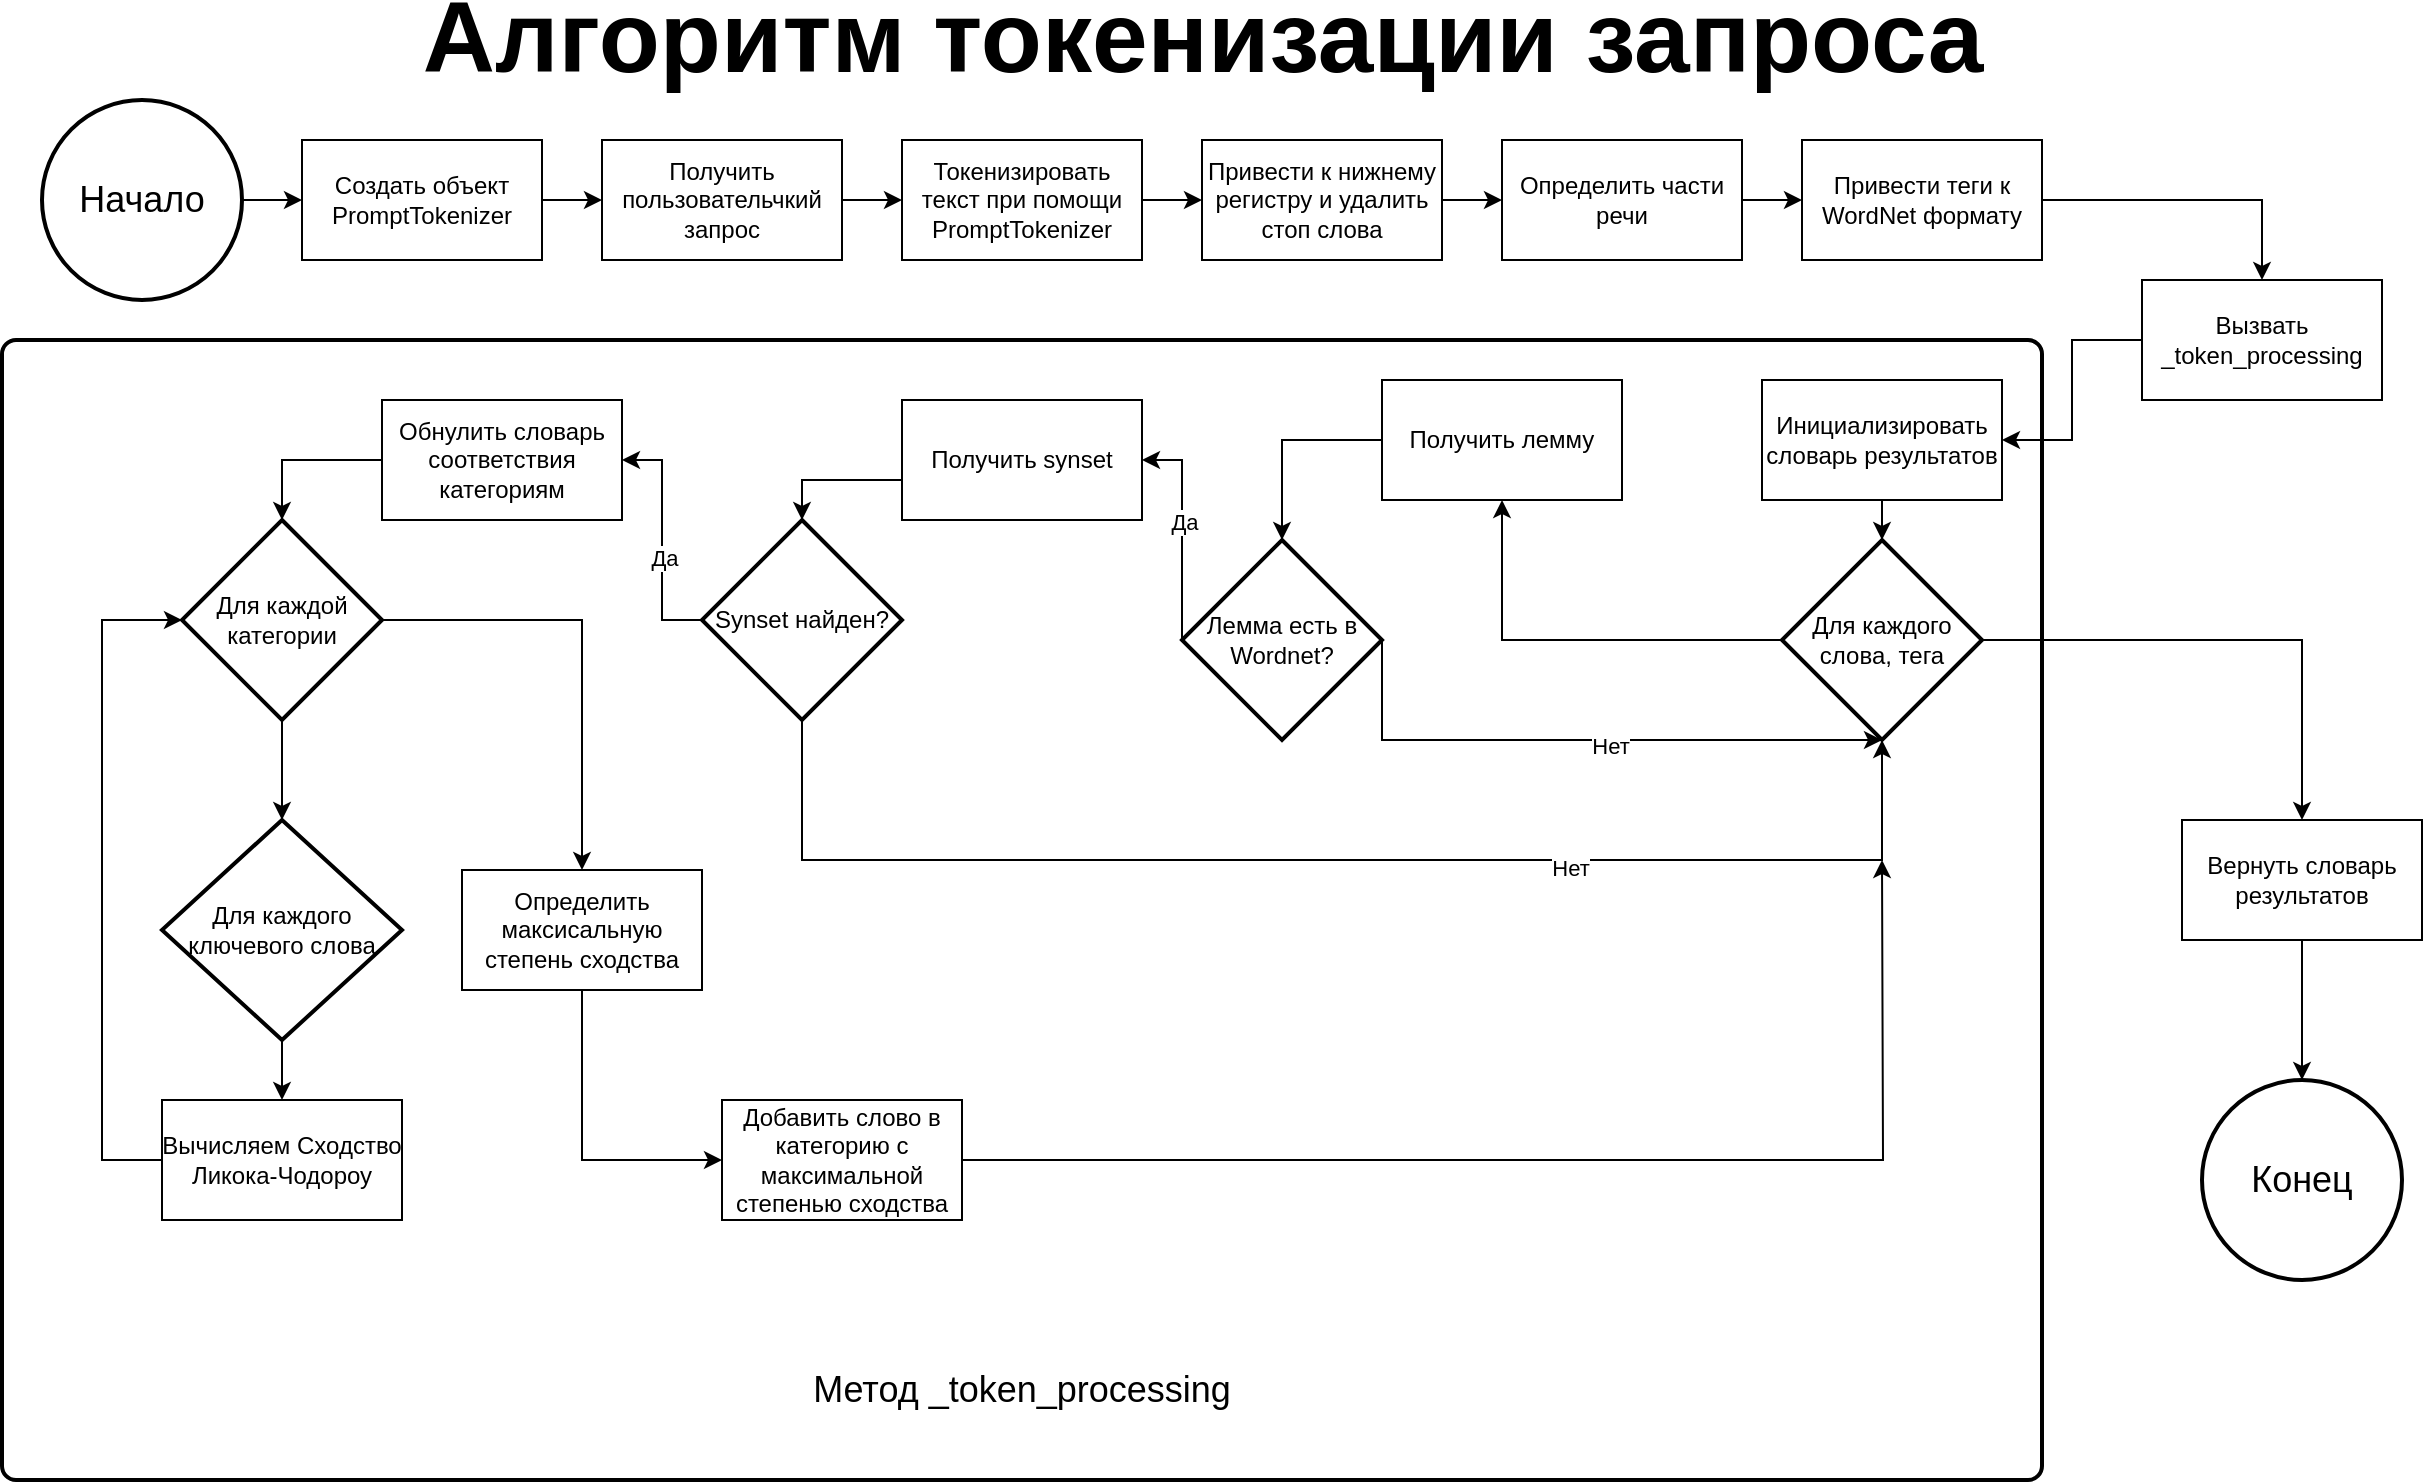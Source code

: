 <mxfile version="22.0.3" type="device">
  <diagram name="Страница — 1" id="8iH0R_JwKjbWJc3oIl61">
    <mxGraphModel dx="1418" dy="820" grid="1" gridSize="10" guides="1" tooltips="1" connect="1" arrows="1" fold="1" page="1" pageScale="1" pageWidth="827" pageHeight="1169" math="0" shadow="0">
      <root>
        <mxCell id="0" />
        <mxCell id="1" parent="0" />
        <mxCell id="nVUHK_DAODnr5wU3C56I-12" value="" style="edgeStyle=orthogonalEdgeStyle;rounded=0;orthogonalLoop=1;jettySize=auto;html=1;exitX=1;exitY=0.5;exitDx=0;exitDy=0;exitPerimeter=0;" parent="1" source="nVUHK_DAODnr5wU3C56I-59" target="nVUHK_DAODnr5wU3C56I-3" edge="1">
          <mxGeometry relative="1" as="geometry">
            <mxPoint x="280" y="250" as="sourcePoint" />
          </mxGeometry>
        </mxCell>
        <mxCell id="nVUHK_DAODnr5wU3C56I-13" value="" style="edgeStyle=orthogonalEdgeStyle;rounded=0;orthogonalLoop=1;jettySize=auto;html=1;" parent="1" source="nVUHK_DAODnr5wU3C56I-3" target="nVUHK_DAODnr5wU3C56I-4" edge="1">
          <mxGeometry relative="1" as="geometry" />
        </mxCell>
        <mxCell id="nVUHK_DAODnr5wU3C56I-3" value="Создать объект PromptTokenizer" style="whiteSpace=wrap;html=1;" parent="1" vertex="1">
          <mxGeometry x="310" y="220" width="120" height="60" as="geometry" />
        </mxCell>
        <mxCell id="nVUHK_DAODnr5wU3C56I-14" value="" style="edgeStyle=orthogonalEdgeStyle;rounded=0;orthogonalLoop=1;jettySize=auto;html=1;" parent="1" source="nVUHK_DAODnr5wU3C56I-4" target="nVUHK_DAODnr5wU3C56I-6" edge="1">
          <mxGeometry relative="1" as="geometry" />
        </mxCell>
        <mxCell id="nVUHK_DAODnr5wU3C56I-4" value="Получить пользовательчкий запрос" style="rounded=0;whiteSpace=wrap;html=1;" parent="1" vertex="1">
          <mxGeometry x="460" y="220" width="120" height="60" as="geometry" />
        </mxCell>
        <mxCell id="nVUHK_DAODnr5wU3C56I-15" value="" style="edgeStyle=orthogonalEdgeStyle;rounded=0;orthogonalLoop=1;jettySize=auto;html=1;" parent="1" source="nVUHK_DAODnr5wU3C56I-6" target="nVUHK_DAODnr5wU3C56I-7" edge="1">
          <mxGeometry relative="1" as="geometry" />
        </mxCell>
        <mxCell id="nVUHK_DAODnr5wU3C56I-6" value="Токенизировать текст при помощи PromptTokenizer" style="whiteSpace=wrap;html=1;" parent="1" vertex="1">
          <mxGeometry x="610" y="220" width="120" height="60" as="geometry" />
        </mxCell>
        <mxCell id="nVUHK_DAODnr5wU3C56I-16" value="" style="edgeStyle=orthogonalEdgeStyle;rounded=0;orthogonalLoop=1;jettySize=auto;html=1;" parent="1" source="nVUHK_DAODnr5wU3C56I-7" target="nVUHK_DAODnr5wU3C56I-8" edge="1">
          <mxGeometry relative="1" as="geometry" />
        </mxCell>
        <mxCell id="nVUHK_DAODnr5wU3C56I-7" value="Привести к нижнему регистру и удалить стоп слова" style="whiteSpace=wrap;html=1;" parent="1" vertex="1">
          <mxGeometry x="760" y="220" width="120" height="60" as="geometry" />
        </mxCell>
        <mxCell id="nVUHK_DAODnr5wU3C56I-17" value="" style="edgeStyle=orthogonalEdgeStyle;rounded=0;orthogonalLoop=1;jettySize=auto;html=1;" parent="1" source="nVUHK_DAODnr5wU3C56I-8" target="nVUHK_DAODnr5wU3C56I-9" edge="1">
          <mxGeometry relative="1" as="geometry" />
        </mxCell>
        <mxCell id="nVUHK_DAODnr5wU3C56I-8" value="Определить части речи" style="whiteSpace=wrap;html=1;" parent="1" vertex="1">
          <mxGeometry x="910" y="220" width="120" height="60" as="geometry" />
        </mxCell>
        <mxCell id="nVUHK_DAODnr5wU3C56I-9" value="Привести теги к WordNet формату" style="whiteSpace=wrap;html=1;" parent="1" vertex="1">
          <mxGeometry x="1060" y="220" width="120" height="60" as="geometry" />
        </mxCell>
        <mxCell id="nVUHK_DAODnr5wU3C56I-11" style="edgeStyle=orthogonalEdgeStyle;rounded=0;orthogonalLoop=1;jettySize=auto;html=1;entryX=0.5;entryY=0;entryDx=0;entryDy=0;entryPerimeter=0;" parent="1" source="nVUHK_DAODnr5wU3C56I-9" target="nVUHK_DAODnr5wU3C56I-20" edge="1">
          <mxGeometry relative="1" as="geometry">
            <mxPoint x="1280" y="300" as="targetPoint" />
          </mxGeometry>
        </mxCell>
        <mxCell id="nVUHK_DAODnr5wU3C56I-18" value="" style="rounded=1;whiteSpace=wrap;html=1;absoluteArcSize=1;arcSize=14;strokeWidth=2;" parent="1" vertex="1">
          <mxGeometry x="160" y="320" width="1020" height="570" as="geometry" />
        </mxCell>
        <mxCell id="nVUHK_DAODnr5wU3C56I-21" style="edgeStyle=orthogonalEdgeStyle;rounded=0;orthogonalLoop=1;jettySize=auto;html=1;entryX=1;entryY=0.5;entryDx=0;entryDy=0;" parent="1" source="nVUHK_DAODnr5wU3C56I-20" target="nVUHK_DAODnr5wU3C56I-22" edge="1">
          <mxGeometry relative="1" as="geometry" />
        </mxCell>
        <mxCell id="nVUHK_DAODnr5wU3C56I-20" value="Вызвать _token_processing" style="rounded=0;whiteSpace=wrap;html=1;" parent="1" vertex="1">
          <mxGeometry x="1230" y="290" width="120" height="60" as="geometry" />
        </mxCell>
        <mxCell id="nVUHK_DAODnr5wU3C56I-24" value="" style="edgeStyle=orthogonalEdgeStyle;rounded=0;orthogonalLoop=1;jettySize=auto;html=1;" parent="1" source="nVUHK_DAODnr5wU3C56I-22" target="nVUHK_DAODnr5wU3C56I-23" edge="1">
          <mxGeometry relative="1" as="geometry" />
        </mxCell>
        <mxCell id="nVUHK_DAODnr5wU3C56I-22" value="Инициализировать словарь результатов" style="rounded=0;whiteSpace=wrap;html=1;" parent="1" vertex="1">
          <mxGeometry x="1040" y="340" width="120" height="60" as="geometry" />
        </mxCell>
        <mxCell id="nVUHK_DAODnr5wU3C56I-26" value="" style="edgeStyle=orthogonalEdgeStyle;rounded=0;orthogonalLoop=1;jettySize=auto;html=1;" parent="1" source="nVUHK_DAODnr5wU3C56I-23" target="nVUHK_DAODnr5wU3C56I-25" edge="1">
          <mxGeometry relative="1" as="geometry" />
        </mxCell>
        <mxCell id="nVUHK_DAODnr5wU3C56I-56" style="edgeStyle=orthogonalEdgeStyle;rounded=0;orthogonalLoop=1;jettySize=auto;html=1;" parent="1" source="nVUHK_DAODnr5wU3C56I-23" target="nVUHK_DAODnr5wU3C56I-55" edge="1">
          <mxGeometry relative="1" as="geometry" />
        </mxCell>
        <mxCell id="nVUHK_DAODnr5wU3C56I-23" value="Для каждого слова, тега" style="strokeWidth=2;html=1;shape=mxgraph.flowchart.decision;whiteSpace=wrap;" parent="1" vertex="1">
          <mxGeometry x="1050" y="420" width="100" height="100" as="geometry" />
        </mxCell>
        <mxCell id="nVUHK_DAODnr5wU3C56I-25" value="Получить лемму" style="rounded=0;whiteSpace=wrap;html=1;" parent="1" vertex="1">
          <mxGeometry x="850" y="340" width="120" height="60" as="geometry" />
        </mxCell>
        <mxCell id="nVUHK_DAODnr5wU3C56I-29" style="edgeStyle=orthogonalEdgeStyle;rounded=0;orthogonalLoop=1;jettySize=auto;html=1;entryX=0.5;entryY=1;entryDx=0;entryDy=0;entryPerimeter=0;exitX=1;exitY=0.5;exitDx=0;exitDy=0;exitPerimeter=0;" parent="1" source="nVUHK_DAODnr5wU3C56I-27" target="nVUHK_DAODnr5wU3C56I-23" edge="1">
          <mxGeometry relative="1" as="geometry">
            <Array as="points">
              <mxPoint x="850" y="520" />
            </Array>
          </mxGeometry>
        </mxCell>
        <mxCell id="nVUHK_DAODnr5wU3C56I-30" value="Нет" style="edgeLabel;html=1;align=center;verticalAlign=middle;resizable=0;points=[];" parent="nVUHK_DAODnr5wU3C56I-29" vertex="1" connectable="0">
          <mxGeometry x="0.091" y="-3" relative="1" as="geometry">
            <mxPoint as="offset" />
          </mxGeometry>
        </mxCell>
        <mxCell id="nVUHK_DAODnr5wU3C56I-32" style="edgeStyle=orthogonalEdgeStyle;rounded=0;orthogonalLoop=1;jettySize=auto;html=1;entryX=1;entryY=0.5;entryDx=0;entryDy=0;exitX=0;exitY=0.5;exitDx=0;exitDy=0;exitPerimeter=0;" parent="1" source="nVUHK_DAODnr5wU3C56I-27" target="nVUHK_DAODnr5wU3C56I-31" edge="1">
          <mxGeometry relative="1" as="geometry">
            <Array as="points">
              <mxPoint x="750" y="380" />
            </Array>
          </mxGeometry>
        </mxCell>
        <mxCell id="nVUHK_DAODnr5wU3C56I-33" value="Да" style="edgeLabel;html=1;align=center;verticalAlign=middle;resizable=0;points=[];" parent="nVUHK_DAODnr5wU3C56I-32" vertex="1" connectable="0">
          <mxGeometry x="0.085" y="-1" relative="1" as="geometry">
            <mxPoint as="offset" />
          </mxGeometry>
        </mxCell>
        <mxCell id="nVUHK_DAODnr5wU3C56I-27" value="Лемма есть в Wordnet?" style="strokeWidth=2;html=1;shape=mxgraph.flowchart.decision;whiteSpace=wrap;" parent="1" vertex="1">
          <mxGeometry x="750" y="420" width="100" height="100" as="geometry" />
        </mxCell>
        <mxCell id="nVUHK_DAODnr5wU3C56I-28" style="edgeStyle=orthogonalEdgeStyle;rounded=0;orthogonalLoop=1;jettySize=auto;html=1;entryX=0.5;entryY=0;entryDx=0;entryDy=0;entryPerimeter=0;" parent="1" source="nVUHK_DAODnr5wU3C56I-25" target="nVUHK_DAODnr5wU3C56I-27" edge="1">
          <mxGeometry relative="1" as="geometry">
            <Array as="points">
              <mxPoint x="800" y="370" />
            </Array>
          </mxGeometry>
        </mxCell>
        <mxCell id="nVUHK_DAODnr5wU3C56I-31" value="Получить synset" style="rounded=0;whiteSpace=wrap;html=1;" parent="1" vertex="1">
          <mxGeometry x="610" y="350" width="120" height="60" as="geometry" />
        </mxCell>
        <mxCell id="nVUHK_DAODnr5wU3C56I-39" style="edgeStyle=orthogonalEdgeStyle;rounded=0;orthogonalLoop=1;jettySize=auto;html=1;entryX=1;entryY=0.5;entryDx=0;entryDy=0;" parent="1" source="nVUHK_DAODnr5wU3C56I-34" target="nVUHK_DAODnr5wU3C56I-38" edge="1">
          <mxGeometry relative="1" as="geometry" />
        </mxCell>
        <mxCell id="nVUHK_DAODnr5wU3C56I-40" value="Да" style="edgeLabel;html=1;align=center;verticalAlign=middle;resizable=0;points=[];" parent="nVUHK_DAODnr5wU3C56I-39" vertex="1" connectable="0">
          <mxGeometry x="-0.144" y="-1" relative="1" as="geometry">
            <mxPoint as="offset" />
          </mxGeometry>
        </mxCell>
        <mxCell id="nVUHK_DAODnr5wU3C56I-34" value="Synset найден?" style="strokeWidth=2;html=1;shape=mxgraph.flowchart.decision;whiteSpace=wrap;" parent="1" vertex="1">
          <mxGeometry x="510" y="410" width="100" height="100" as="geometry" />
        </mxCell>
        <mxCell id="nVUHK_DAODnr5wU3C56I-35" style="edgeStyle=orthogonalEdgeStyle;rounded=0;orthogonalLoop=1;jettySize=auto;html=1;entryX=0.5;entryY=0;entryDx=0;entryDy=0;entryPerimeter=0;" parent="1" source="nVUHK_DAODnr5wU3C56I-31" target="nVUHK_DAODnr5wU3C56I-34" edge="1">
          <mxGeometry relative="1" as="geometry">
            <Array as="points">
              <mxPoint x="560" y="390" />
            </Array>
          </mxGeometry>
        </mxCell>
        <mxCell id="nVUHK_DAODnr5wU3C56I-36" style="edgeStyle=orthogonalEdgeStyle;rounded=0;orthogonalLoop=1;jettySize=auto;html=1;entryX=0.5;entryY=1;entryDx=0;entryDy=0;entryPerimeter=0;" parent="1" source="nVUHK_DAODnr5wU3C56I-34" target="nVUHK_DAODnr5wU3C56I-23" edge="1">
          <mxGeometry relative="1" as="geometry">
            <mxPoint x="1070" y="520" as="targetPoint" />
            <Array as="points">
              <mxPoint x="560" y="580" />
              <mxPoint x="1100" y="580" />
            </Array>
          </mxGeometry>
        </mxCell>
        <mxCell id="nVUHK_DAODnr5wU3C56I-37" value="Нет" style="edgeLabel;html=1;align=center;verticalAlign=middle;resizable=0;points=[];" parent="nVUHK_DAODnr5wU3C56I-36" vertex="1" connectable="0">
          <mxGeometry x="0.354" y="-4" relative="1" as="geometry">
            <mxPoint as="offset" />
          </mxGeometry>
        </mxCell>
        <mxCell id="nVUHK_DAODnr5wU3C56I-38" value="Обнулить словарь соответствия категориям" style="rounded=0;whiteSpace=wrap;html=1;" parent="1" vertex="1">
          <mxGeometry x="350" y="350" width="120" height="60" as="geometry" />
        </mxCell>
        <mxCell id="nVUHK_DAODnr5wU3C56I-44" value="" style="edgeStyle=orthogonalEdgeStyle;rounded=0;orthogonalLoop=1;jettySize=auto;html=1;" parent="1" source="nVUHK_DAODnr5wU3C56I-41" target="nVUHK_DAODnr5wU3C56I-43" edge="1">
          <mxGeometry relative="1" as="geometry" />
        </mxCell>
        <mxCell id="nVUHK_DAODnr5wU3C56I-50" style="edgeStyle=orthogonalEdgeStyle;rounded=0;orthogonalLoop=1;jettySize=auto;html=1;entryX=0.5;entryY=0;entryDx=0;entryDy=0;" parent="1" source="nVUHK_DAODnr5wU3C56I-41" target="nVUHK_DAODnr5wU3C56I-48" edge="1">
          <mxGeometry relative="1" as="geometry" />
        </mxCell>
        <mxCell id="nVUHK_DAODnr5wU3C56I-41" value="Для каждой категории" style="strokeWidth=2;html=1;shape=mxgraph.flowchart.decision;whiteSpace=wrap;" parent="1" vertex="1">
          <mxGeometry x="250" y="410" width="100" height="100" as="geometry" />
        </mxCell>
        <mxCell id="nVUHK_DAODnr5wU3C56I-42" style="edgeStyle=orthogonalEdgeStyle;rounded=0;orthogonalLoop=1;jettySize=auto;html=1;entryX=0.5;entryY=0;entryDx=0;entryDy=0;entryPerimeter=0;" parent="1" source="nVUHK_DAODnr5wU3C56I-38" target="nVUHK_DAODnr5wU3C56I-41" edge="1">
          <mxGeometry relative="1" as="geometry">
            <Array as="points">
              <mxPoint x="300" y="380" />
            </Array>
          </mxGeometry>
        </mxCell>
        <mxCell id="nVUHK_DAODnr5wU3C56I-46" value="" style="edgeStyle=orthogonalEdgeStyle;rounded=0;orthogonalLoop=1;jettySize=auto;html=1;" parent="1" source="nVUHK_DAODnr5wU3C56I-43" target="nVUHK_DAODnr5wU3C56I-45" edge="1">
          <mxGeometry relative="1" as="geometry" />
        </mxCell>
        <mxCell id="nVUHK_DAODnr5wU3C56I-43" value="Для каждого ключевого слова" style="strokeWidth=2;html=1;shape=mxgraph.flowchart.decision;whiteSpace=wrap;" parent="1" vertex="1">
          <mxGeometry x="240" y="560" width="120" height="110" as="geometry" />
        </mxCell>
        <mxCell id="nVUHK_DAODnr5wU3C56I-45" value="Вычисляем&amp;nbsp;Сходство Ликока-Чодороу&lt;span class=&quot;ZSCsVd&quot;&gt;&lt;/span&gt;&lt;div class=&quot;OvtS8d&quot;&gt;&lt;/div&gt;" style="rounded=0;whiteSpace=wrap;html=1;" parent="1" vertex="1">
          <mxGeometry x="240" y="700" width="120" height="60" as="geometry" />
        </mxCell>
        <mxCell id="nVUHK_DAODnr5wU3C56I-47" style="edgeStyle=orthogonalEdgeStyle;rounded=0;orthogonalLoop=1;jettySize=auto;html=1;entryX=0;entryY=0.5;entryDx=0;entryDy=0;entryPerimeter=0;" parent="1" source="nVUHK_DAODnr5wU3C56I-45" target="nVUHK_DAODnr5wU3C56I-41" edge="1">
          <mxGeometry relative="1" as="geometry">
            <Array as="points">
              <mxPoint x="210" y="730" />
              <mxPoint x="210" y="460" />
            </Array>
          </mxGeometry>
        </mxCell>
        <mxCell id="nVUHK_DAODnr5wU3C56I-53" style="edgeStyle=orthogonalEdgeStyle;rounded=0;orthogonalLoop=1;jettySize=auto;html=1;entryX=0;entryY=0.5;entryDx=0;entryDy=0;" parent="1" source="nVUHK_DAODnr5wU3C56I-48" target="nVUHK_DAODnr5wU3C56I-52" edge="1">
          <mxGeometry relative="1" as="geometry">
            <Array as="points">
              <mxPoint x="450" y="730" />
            </Array>
          </mxGeometry>
        </mxCell>
        <mxCell id="nVUHK_DAODnr5wU3C56I-48" value="Определить максисальную степень сходства" style="rounded=0;whiteSpace=wrap;html=1;" parent="1" vertex="1">
          <mxGeometry x="390" y="585" width="120" height="60" as="geometry" />
        </mxCell>
        <mxCell id="nVUHK_DAODnr5wU3C56I-54" style="edgeStyle=orthogonalEdgeStyle;rounded=0;orthogonalLoop=1;jettySize=auto;html=1;" parent="1" source="nVUHK_DAODnr5wU3C56I-52" edge="1">
          <mxGeometry relative="1" as="geometry">
            <mxPoint x="1100" y="580" as="targetPoint" />
          </mxGeometry>
        </mxCell>
        <mxCell id="nVUHK_DAODnr5wU3C56I-52" value="Добавить слово в категорию с максимальной степенью сходства" style="rounded=0;whiteSpace=wrap;html=1;" parent="1" vertex="1">
          <mxGeometry x="520" y="700" width="120" height="60" as="geometry" />
        </mxCell>
        <mxCell id="nVUHK_DAODnr5wU3C56I-58" value="" style="edgeStyle=orthogonalEdgeStyle;rounded=0;orthogonalLoop=1;jettySize=auto;html=1;entryX=0.5;entryY=0;entryDx=0;entryDy=0;entryPerimeter=0;" parent="1" source="nVUHK_DAODnr5wU3C56I-55" target="nVUHK_DAODnr5wU3C56I-60" edge="1">
          <mxGeometry relative="1" as="geometry">
            <mxPoint x="1310" y="670" as="targetPoint" />
          </mxGeometry>
        </mxCell>
        <mxCell id="nVUHK_DAODnr5wU3C56I-55" value="Вернуть словарь результатов" style="whiteSpace=wrap;html=1;" parent="1" vertex="1">
          <mxGeometry x="1250" y="560" width="120" height="60" as="geometry" />
        </mxCell>
        <mxCell id="nVUHK_DAODnr5wU3C56I-59" value="Начало" style="strokeWidth=2;html=1;shape=mxgraph.flowchart.start_2;whiteSpace=wrap;fontSize=18;" parent="1" vertex="1">
          <mxGeometry x="180" y="200" width="100" height="100" as="geometry" />
        </mxCell>
        <mxCell id="nVUHK_DAODnr5wU3C56I-60" value="Конец" style="strokeWidth=2;html=1;shape=mxgraph.flowchart.start_2;whiteSpace=wrap;fontSize=18;" parent="1" vertex="1">
          <mxGeometry x="1260" y="690" width="100" height="100" as="geometry" />
        </mxCell>
        <mxCell id="nVUHK_DAODnr5wU3C56I-61" value="Метод _token_processing" style="text;html=1;strokeColor=none;fillColor=none;align=center;verticalAlign=middle;whiteSpace=wrap;rounded=0;fontSize=18;" parent="1" vertex="1">
          <mxGeometry x="525" y="830" width="290" height="30" as="geometry" />
        </mxCell>
        <mxCell id="nVUHK_DAODnr5wU3C56I-62" value="&lt;div style=&quot;line-height: 19px;&quot;&gt;&lt;font style=&quot;font-size: 50px;&quot;&gt;&lt;b&gt;Алгоритм токенизации запроса&lt;/b&gt;&lt;/font&gt;&lt;/div&gt;" style="text;html=1;align=center;verticalAlign=middle;resizable=0;points=[];autosize=1;strokeColor=none;fillColor=none;" parent="1" vertex="1">
          <mxGeometry x="360" y="150" width="800" height="50" as="geometry" />
        </mxCell>
      </root>
    </mxGraphModel>
  </diagram>
</mxfile>
